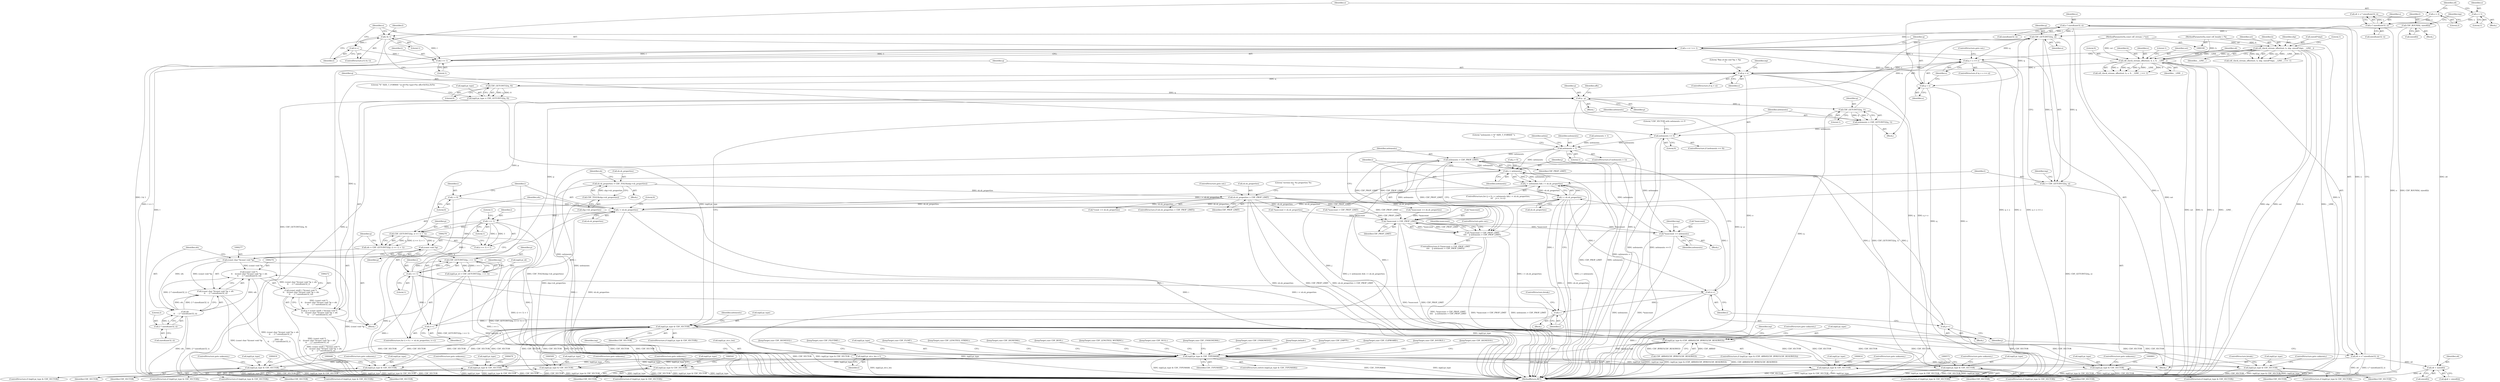 digraph "0_file_93e063ee374b6a75729df9e7201fb511e47e259d@API" {
"1000783" [label="(Call,o * sizeof(uint32_t))"];
"1000769" [label="(Call,o += l >> 1)"];
"1000771" [label="(Call,l >> 1)"];
"1000764" [label="(Call,l & 1)"];
"1000752" [label="(Call,CDF_ROUND(l, sizeof(l)))"];
"1000767" [label="(Call,l++)"];
"1000715" [label="(Call,CDF_GETUINT32(q, o))"];
"1000352" [label="(Call,CDF_GETUINT32(q, 1))"];
"1000337" [label="(Call,q - p)"];
"1000316" [label="(Call,CDF_GETUINT32(q, 0))"];
"1000288" [label="(Call,q > e)"];
"1000269" [label="(Call,q = (const uint8_t *)(const void *)\n \t\t    ((const char *)(const void *)p + ofs\n \t\t    - 2 * sizeof(uint32_t)))"];
"1000271" [label="(Call,(const uint8_t *)(const void *)\n \t\t    ((const char *)(const void *)p + ofs\n \t\t    - 2 * sizeof(uint32_t)))"];
"1000273" [label="(Call,(const void *)\n \t\t    ((const char *)(const void *)p + ofs\n \t\t    - 2 * sizeof(uint32_t)))"];
"1000276" [label="(Call,(const char *)(const void *)p)"];
"1000278" [label="(Call,(const void *)p)"];
"1000262" [label="(Call,CDF_GETUINT32(p, (i << 1) + 1))"];
"1000265" [label="(Call,i << 1)"];
"1000251" [label="(Call,i < sh.sh_properties)"];
"1000256" [label="(Call,i++)"];
"1000787" [label="(Call,i--)"];
"1000709" [label="(Call,i++)"];
"1000701" [label="(Call,i < sh.sh_properties)"];
"1000307" [label="(Call,i << 1)"];
"1000248" [label="(Call,i = 0)"];
"1000177" [label="(Call,sh.sh_properties > CDF_PROP_LIMIT)"];
"1000168" [label="(Call,sh.sh_properties = CDF_TOLE4(shp->sh_properties))"];
"1000172" [label="(Call,CDF_TOLE4(shp->sh_properties))"];
"1000281" [label="(Call,ofs\n \t\t    - 2 * sizeof(uint32_t))"];
"1000260" [label="(Call,ofs = CDF_GETUINT32(p, (i << 1) + 1))"];
"1000283" [label="(Call,2 * sizeof(uint32_t))"];
"1000238" [label="(Call,cdf_check_stream_offset(sst, h, e, 0, __LINE__))"];
"1000138" [label="(Call,cdf_check_stream_offset(sst, h, shp, sizeof(*shp), __LINE__))"];
"1000101" [label="(MethodParameterIn,const cdf_stream_t *sst)"];
"1000102" [label="(MethodParameterIn,const cdf_header_t *h)"];
"1000775" [label="(Call,q + o >= e)"];
"1000305" [label="(Call,CDF_GETUINT32(p, i << 1))"];
"1000376" [label="(Call,o * sizeof(uint32_t))"];
"1000363" [label="(Call,o = 2)"];
"1000371" [label="(Call,o = 1)"];
"1000783" [label="(Call,o * sizeof(uint32_t))"];
"1000713" [label="(Call,l = CDF_GETUINT32(q, o))"];
"1000718" [label="(Call,inp[i].pi_str.s_len = l)"];
"1000310" [label="(Call,inp[i].pi_type = CDF_GETUINT32(q, 0))"];
"1000342" [label="(Call,inp[i].pi_type & CDF_VECTOR)"];
"1000381" [label="(Call,inp[i].pi_type & (CDF_ARRAY|CDF_BYREF|CDF_RESERVED))"];
"1000394" [label="(Call,inp[i].pi_type & CDF_TYPEMASK)"];
"1000407" [label="(Call,inp[i].pi_type & CDF_VECTOR)"];
"1000437" [label="(Call,inp[i].pi_type & CDF_VECTOR)"];
"1000470" [label="(Call,inp[i].pi_type & CDF_VECTOR)"];
"1000500" [label="(Call,inp[i].pi_type & CDF_VECTOR)"];
"1000532" [label="(Call,inp[i].pi_type & CDF_VECTOR)"];
"1000564" [label="(Call,inp[i].pi_type & CDF_VECTOR)"];
"1000605" [label="(Call,inp[i].pi_type & CDF_VECTOR)"];
"1000792" [label="(Call,inp[i].pi_type & CDF_VECTOR)"];
"1000824" [label="(Call,inp[i].pi_type & CDF_VECTOR)"];
"1000275" [label="(Call,(const char *)(const void *)p + ofs\n \t\t    - 2 * sizeof(uint32_t))"];
"1000299" [label="(Call,inp[i].pi_id = CDF_GETUINT32(p, i << 1))"];
"1000350" [label="(Call,nelements = CDF_GETUINT32(q, 1))"];
"1000356" [label="(Call,nelements == 0)"];
"1000649" [label="(Call,nelements > 1)"];
"1000666" [label="(Call,nelements > CDF_PROP_LIMIT)"];
"1000662" [label="(Call,*maxcount > CDF_PROP_LIMIT)"];
"1000661" [label="(Call,*maxcount > CDF_PROP_LIMIT\n\t\t\t\t    || nelements > CDF_PROP_LIMIT)"];
"1000670" [label="(Call,*maxcount += nelements)"];
"1000698" [label="(Call,j < nelements)"];
"1000697" [label="(Call,j < nelements && i < sh.sh_properties)"];
"1000707" [label="(Call,j++)"];
"1000776" [label="(Call,q + o)"];
"1000781" [label="(Call,o4 = o * sizeof(uint32_t))"];
"1000742" [label="(Call,o4 + sizeof(l))"];
"1000661" [label="(Call,*maxcount > CDF_PROP_LIMIT\n\t\t\t\t    || nelements > CDF_PROP_LIMIT)"];
"1000142" [label="(Call,sizeof(*shp))"];
"1000287" [label="(ControlStructure,if (q > e))"];
"1000791" [label="(ControlStructure,if (inp[i].pi_type & CDF_VECTOR))"];
"1000570" [label="(Identifier,CDF_VECTOR)"];
"1000765" [label="(Identifier,l)"];
"1000668" [label="(Identifier,CDF_PROP_LIMIT)"];
"1000316" [label="(Call,CDF_GETUINT32(q, 0))"];
"1000673" [label="(Identifier,nelements)"];
"1000185" [label="(Literal,\"section len: %u properties %u\n\")"];
"1000351" [label="(Identifier,nelements)"];
"1000369" [label="(Identifier,nelements)"];
"1000744" [label="(Call,sizeof(l))"];
"1000701" [label="(Call,i < sh.sh_properties)"];
"1000499" [label="(ControlStructure,if (inp[i].pi_type & CDF_VECTOR))"];
"1000387" [label="(Call,CDF_ARRAY|CDF_BYREF|CDF_RESERVED)"];
"1000785" [label="(Call,sizeof(uint32_t))"];
"1000169" [label="(Call,sh.sh_properties)"];
"1000294" [label="(Literal,\"Ran of the end %p > %p\n\")"];
"1000373" [label="(Literal,1)"];
"1000767" [label="(Call,l++)"];
"1000714" [label="(Identifier,l)"];
"1000605" [label="(Call,inp[i].pi_type & CDF_VECTOR)"];
"1000395" [label="(Call,inp[i].pi_type)"];
"1000667" [label="(Identifier,nelements)"];
"1000413" [label="(Identifier,CDF_VECTOR)"];
"1000562" [label="(JumpTarget,case CDF_FLOAT:)"];
"1000779" [label="(Identifier,e)"];
"1000307" [label="(Call,i << 1)"];
"1000397" [label="(Identifier,inp)"];
"1000793" [label="(Call,inp[i].pi_type)"];
"1000354" [label="(Literal,1)"];
"1000317" [label="(Identifier,q)"];
"1000357" [label="(Identifier,nelements)"];
"1000788" [label="(Identifier,i)"];
"1000782" [label="(Identifier,o4)"];
"1000377" [label="(Identifier,o)"];
"1000663" [label="(Call,*maxcount)"];
"1000284" [label="(Literal,2)"];
"1000770" [label="(Identifier,o)"];
"1000240" [label="(Identifier,h)"];
"1000374" [label="(Call,o4 = o * sizeof(uint32_t))"];
"1000177" [label="(Call,sh.sh_properties > CDF_PROP_LIMIT)"];
"1000276" [label="(Call,(const char *)(const void *)p)"];
"1000305" [label="(Call,CDF_GETUINT32(p, i << 1))"];
"1000281" [label="(Call,ofs\n \t\t    - 2 * sizeof(uint32_t))"];
"1000646" [label="(JumpTarget,case CDF_LENGTH32_STRING:)"];
"1000708" [label="(Identifier,j)"];
"1000107" [label="(Block,)"];
"1000290" [label="(Identifier,e)"];
"1000248" [label="(Call,i = 0)"];
"1000363" [label="(Call,o = 2)"];
"1000784" [label="(Identifier,o)"];
"1000831" [label="(ControlStructure,goto unknown;)"];
"1000392" [label="(ControlStructure,goto unknown;)"];
"1000718" [label="(Call,inp[i].pi_str.s_len = l)"];
"1000498" [label="(JumpTarget,case CDF_SIGNED64:)"];
"1000273" [label="(Call,(const void *)\n \t\t    ((const char *)(const void *)p + ofs\n \t\t    - 2 * sizeof(uint32_t)))"];
"1000407" [label="(Call,inp[i].pi_type & CDF_VECTOR)"];
"1000350" [label="(Call,nelements = CDF_GETUINT32(q, 1))"];
"1000375" [label="(Identifier,o4)"];
"1000147" [label="(Literal,1)"];
"1000743" [label="(Identifier,o4)"];
"1000660" [label="(ControlStructure,if (*maxcount > CDF_PROP_LIMIT\n\t\t\t\t    || nelements > CDF_PROP_LIMIT))"];
"1000251" [label="(Call,i < sh.sh_properties)"];
"1000532" [label="(Call,inp[i].pi_type & CDF_VECTOR)"];
"1000172" [label="(Call,CDF_TOLE4(shp->sh_properties))"];
"1000539" [label="(ControlStructure,goto unknown;)"];
"1000300" [label="(Call,inp[i].pi_id)"];
"1000571" [label="(ControlStructure,goto unknown;)"];
"1000371" [label="(Call,o = 1)"];
"1000368" [label="(Call,nelements = 1)"];
"1000336" [label="(Block,)"];
"1000731" [label="(Identifier,inp)"];
"1000467" [label="(JumpTarget,case CDF_BOOL:)"];
"1000751" [label="(Block,)"];
"1000783" [label="(Call,o * sizeof(uint32_t))"];
"1000676" [label="(Identifier,inp)"];
"1000773" [label="(Literal,1)"];
"1000647" [label="(JumpTarget,case CDF_LENGTH32_WSTRING:)"];
"1000501" [label="(Call,inp[i].pi_type)"];
"1000401" [label="(Block,)"];
"1000321" [label="(Literal,\"%\" SIZE_T_FORMAT \"u) id=%x type=%x offs=0x%tx,0x%x\n\")"];
"1000176" [label="(ControlStructure,if (sh.sh_properties > CDF_PROP_LIMIT))"];
"1000182" [label="(ControlStructure,goto out;)"];
"1000565" [label="(Call,inp[i].pi_type)"];
"1000832" [label="(ControlStructure,break;)"];
"1000253" [label="(Call,sh.sh_properties)"];
"1000203" [label="(Call,*maxcount += sh.sh_properties)"];
"1000361" [label="(Literal,\"CDF_VECTOR with nelements == 0\n\")"];
"1000789" [label="(ControlStructure,break;)"];
"1000717" [label="(Identifier,o)"];
"1000367" [label="(Block,)"];
"1000211" [label="(Call,*maxcount = sh.sh_properties)"];
"1000342" [label="(Call,inp[i].pi_type & CDF_VECTOR)"];
"1000139" [label="(Identifier,sst)"];
"1000768" [label="(Identifier,l)"];
"1000612" [label="(ControlStructure,goto unknown;)"];
"1000691" [label="(Literal,\"nelements = %\" SIZE_T_FORMAT \"u\n\")"];
"1000711" [label="(Block,)"];
"1000845" [label="(Literal,0)"];
"1000775" [label="(Call,q + o >= e)"];
"1000477" [label="(ControlStructure,goto unknown;)"];
"1000353" [label="(Identifier,q)"];
"1000476" [label="(Identifier,CDF_VECTOR)"];
"1000655" [label="(Identifier,nelem)"];
"1000699" [label="(Identifier,j)"];
"1000437" [label="(Call,inp[i].pi_type & CDF_VECTOR)"];
"1000444" [label="(ControlStructure,goto unknown;)"];
"1000754" [label="(Call,sizeof(l))"];
"1000299" [label="(Call,inp[i].pi_id = CDF_GETUINT32(p, i << 1))"];
"1000823" [label="(ControlStructure,if (inp[i].pi_type & CDF_VECTOR))"];
"1000697" [label="(Call,j < nelements && i < sh.sh_properties)"];
"1000267" [label="(Literal,1)"];
"1000348" [label="(Identifier,CDF_VECTOR)"];
"1000358" [label="(Literal,0)"];
"1000285" [label="(Call,sizeof(uint32_t))"];
"1000288" [label="(Call,q > e)"];
"1000776" [label="(Call,q + o)"];
"1000337" [label="(Call,q - p)"];
"1000250" [label="(Literal,0)"];
"1000700" [label="(Identifier,nelements)"];
"1000352" [label="(Call,CDF_GETUINT32(q, 1))"];
"1000382" [label="(Call,inp[i].pi_type)"];
"1000238" [label="(Call,cdf_check_stream_offset(sst, h, e, 0, __LINE__))"];
"1000341" [label="(ControlStructure,if (inp[i].pi_type & CDF_VECTOR))"];
"1000606" [label="(Call,inp[i].pi_type)"];
"1000393" [label="(ControlStructure,switch (inp[i].pi_type & CDF_TYPEMASK))"];
"1000400" [label="(Identifier,CDF_TYPEMASK)"];
"1000376" [label="(Call,o * sizeof(uint32_t))"];
"1000649" [label="(Call,nelements > 1)"];
"1000774" [label="(ControlStructure,if (q + o >= e))"];
"1000710" [label="(Identifier,i)"];
"1000662" [label="(Call,*maxcount > CDF_PROP_LIMIT)"];
"1000780" [label="(ControlStructure,goto out;)"];
"1000787" [label="(Call,i--)"];
"1000102" [label="(MethodParameterIn,const cdf_header_t *h)"];
"1000709" [label="(Call,i++)"];
"1000706" [label="(Block,)"];
"1000753" [label="(Identifier,l)"];
"1000694" [label="(Call,j = 0)"];
"1000339" [label="(Identifier,p)"];
"1000824" [label="(Call,inp[i].pi_type & CDF_VECTOR)"];
"1000168" [label="(Call,sh.sh_properties = CDF_TOLE4(shp->sh_properties))"];
"1000763" [label="(ControlStructure,if (l & 1))"];
"1000268" [label="(Literal,1)"];
"1000306" [label="(Identifier,p)"];
"1000693" [label="(ControlStructure,for (j = 0; j < nelements && i < sh.sh_properties;\n\t\t\t    j++, i++))"];
"1000670" [label="(Call,*maxcount += nelements)"];
"1000101" [label="(MethodParameterIn,const cdf_stream_t *sst)"];
"1000372" [label="(Identifier,o)"];
"1000280" [label="(Identifier,p)"];
"1000414" [label="(ControlStructure,goto unknown;)"];
"1000443" [label="(Identifier,CDF_VECTOR)"];
"1000533" [label="(Call,inp[i].pi_type)"];
"1000249" [label="(Identifier,i)"];
"1000666" [label="(Call,nelements > CDF_PROP_LIMIT)"];
"1000402" [label="(JumpTarget,case CDF_NULL:)"];
"1000506" [label="(Identifier,CDF_VECTOR)"];
"1000853" [label="(MethodReturn,RET)"];
"1000604" [label="(ControlStructure,if (inp[i].pi_type & CDF_VECTOR))"];
"1000237" [label="(Call,cdf_check_stream_offset(sst, h, e, 0, __LINE__) == -1)"];
"1000830" [label="(Identifier,CDF_VECTOR)"];
"1000140" [label="(Identifier,h)"];
"1000241" [label="(Identifier,e)"];
"1000257" [label="(Identifier,i)"];
"1000408" [label="(Call,inp[i].pi_type)"];
"1000265" [label="(Call,i << 1)"];
"1000252" [label="(Identifier,i)"];
"1000145" [label="(Identifier,__LINE__)"];
"1000471" [label="(Call,inp[i].pi_type)"];
"1000563" [label="(ControlStructure,if (inp[i].pi_type & CDF_VECTOR))"];
"1000262" [label="(Call,CDF_GETUINT32(p, (i << 1) + 1))"];
"1000181" [label="(Identifier,CDF_PROP_LIMIT)"];
"1000825" [label="(Call,inp[i].pi_type)"];
"1000740" [label="(Call,q[o4 + sizeof(l)])"];
"1000243" [label="(Identifier,__LINE__)"];
"1000719" [label="(Call,inp[i].pi_str.s_len)"];
"1000707" [label="(Call,j++)"];
"1000470" [label="(Call,inp[i].pi_type & CDF_VECTOR)"];
"1000137" [label="(Call,cdf_check_stream_offset(sst, h, shp, sizeof(*shp), __LINE__) == -1)"];
"1000752" [label="(Call,CDF_ROUND(l, sizeof(l)))"];
"1000173" [label="(Call,shp->sh_properties)"];
"1000716" [label="(Identifier,q)"];
"1000381" [label="(Call,inp[i].pi_type & (CDF_ARRAY|CDF_BYREF|CDF_RESERVED))"];
"1000530" [label="(JumpTarget,case CDF_UNSIGNED64:)"];
"1000436" [label="(ControlStructure,if (inp[i].pi_type & CDF_VECTOR))"];
"1000777" [label="(Identifier,q)"];
"1000507" [label="(ControlStructure,goto unknown;)"];
"1000356" [label="(Call,nelements == 0)"];
"1000198" [label="(Call,*maxcount > CDF_PROP_LIMIT)"];
"1000564" [label="(Call,inp[i].pi_type & CDF_VECTOR)"];
"1000343" [label="(Call,inp[i].pi_type)"];
"1000230" [label="(Call,*count += sh.sh_properties)"];
"1000715" [label="(Call,CDF_GETUINT32(q, o))"];
"1000338" [label="(Identifier,q)"];
"1000703" [label="(Call,sh.sh_properties)"];
"1000349" [label="(Block,)"];
"1000781" [label="(Call,o4 = o * sizeof(uint32_t))"];
"1000468" [label="(JumpTarget,case CDF_UNSIGNED32:)"];
"1000833" [label="(JumpTarget,default:)"];
"1000469" [label="(ControlStructure,if (inp[i].pi_type & CDF_VECTOR))"];
"1000665" [label="(Identifier,CDF_PROP_LIMIT)"];
"1000672" [label="(Identifier,maxcount)"];
"1000403" [label="(JumpTarget,case CDF_EMPTY:)"];
"1000769" [label="(Call,o += l >> 1)"];
"1000531" [label="(ControlStructure,if (inp[i].pi_type & CDF_VECTOR))"];
"1000282" [label="(Identifier,ofs)"];
"1000713" [label="(Call,l = CDF_GETUINT32(q, o))"];
"1000269" [label="(Call,q = (const uint8_t *)(const void *)\n \t\t    ((const char *)(const void *)p + ofs\n \t\t    - 2 * sizeof(uint32_t)))"];
"1000260" [label="(Call,ofs = CDF_GETUINT32(p, (i << 1) + 1))"];
"1000138" [label="(Call,cdf_check_stream_offset(sst, h, shp, sizeof(*shp), __LINE__))"];
"1000822" [label="(JumpTarget,case CDF_CLIPBOARD:)"];
"1000671" [label="(Call,*maxcount)"];
"1000438" [label="(Call,inp[i].pi_type)"];
"1000309" [label="(Literal,1)"];
"1000702" [label="(Identifier,i)"];
"1000245" [label="(Literal,1)"];
"1000698" [label="(Call,j < nelements)"];
"1000261" [label="(Identifier,ofs)"];
"1000380" [label="(ControlStructure,if (inp[i].pi_type & (CDF_ARRAY|CDF_BYREF|CDF_RESERVED)))"];
"1000340" [label="(Identifier,offs)"];
"1000650" [label="(Identifier,nelements)"];
"1000772" [label="(Identifier,l)"];
"1000318" [label="(Literal,0)"];
"1000275" [label="(Call,(const char *)(const void *)p + ofs\n \t\t    - 2 * sizeof(uint32_t))"];
"1000764" [label="(Call,l & 1)"];
"1000278" [label="(Call,(const void *)p)"];
"1000256" [label="(Call,i++)"];
"1000365" [label="(Literal,2)"];
"1000603" [label="(JumpTarget,case CDF_DOUBLE:)"];
"1000302" [label="(Identifier,inp)"];
"1000179" [label="(Identifier,sh)"];
"1000394" [label="(Call,inp[i].pi_type & CDF_TYPEMASK)"];
"1000798" [label="(Identifier,CDF_VECTOR)"];
"1000651" [label="(Literal,1)"];
"1000271" [label="(Call,(const uint8_t *)(const void *)\n \t\t    ((const char *)(const void *)p + ofs\n \t\t    - 2 * sizeof(uint32_t)))"];
"1000364" [label="(Identifier,o)"];
"1000311" [label="(Call,inp[i].pi_type)"];
"1000538" [label="(Identifier,CDF_VECTOR)"];
"1000270" [label="(Identifier,q)"];
"1000778" [label="(Identifier,o)"];
"1000239" [label="(Identifier,sst)"];
"1000355" [label="(ControlStructure,if (nelements == 0))"];
"1000406" [label="(ControlStructure,if (inp[i].pi_type & CDF_VECTOR))"];
"1000178" [label="(Call,sh.sh_properties)"];
"1000799" [label="(ControlStructure,goto unknown;)"];
"1000378" [label="(Call,sizeof(uint32_t))"];
"1000792" [label="(Call,inp[i].pi_type & CDF_VECTOR)"];
"1000405" [label="(JumpTarget,case CDF_SIGNED16:)"];
"1000308" [label="(Identifier,i)"];
"1000313" [label="(Identifier,inp)"];
"1000435" [label="(JumpTarget,case CDF_SIGNED32:)"];
"1000242" [label="(Literal,0)"];
"1000790" [label="(JumpTarget,case CDF_FILETIME:)"];
"1000289" [label="(Identifier,q)"];
"1000264" [label="(Call,(i << 1) + 1)"];
"1000258" [label="(Block,)"];
"1000669" [label="(ControlStructure,goto out;)"];
"1000648" [label="(ControlStructure,if (nelements > 1))"];
"1000141" [label="(Identifier,shp)"];
"1000310" [label="(Call,inp[i].pi_type = CDF_GETUINT32(q, 0))"];
"1000766" [label="(Literal,1)"];
"1000500" [label="(Call,inp[i].pi_type & CDF_VECTOR)"];
"1000247" [label="(ControlStructure,for (i = 0; i < sh.sh_properties; i++))"];
"1000266" [label="(Identifier,i)"];
"1000283" [label="(Call,2 * sizeof(uint32_t))"];
"1000263" [label="(Identifier,p)"];
"1000742" [label="(Call,o4 + sizeof(l))"];
"1000759" [label="(Identifier,inp)"];
"1000726" [label="(Identifier,l)"];
"1000722" [label="(Identifier,inp)"];
"1000611" [label="(Identifier,CDF_VECTOR)"];
"1000771" [label="(Call,l >> 1)"];
"1000652" [label="(Block,)"];
"1000783" -> "1000781"  [label="AST: "];
"1000783" -> "1000785"  [label="CFG: "];
"1000784" -> "1000783"  [label="AST: "];
"1000785" -> "1000783"  [label="AST: "];
"1000781" -> "1000783"  [label="CFG: "];
"1000783" -> "1000853"  [label="DDG: o"];
"1000783" -> "1000715"  [label="DDG: o"];
"1000783" -> "1000781"  [label="DDG: o"];
"1000769" -> "1000783"  [label="DDG: o"];
"1000769" -> "1000711"  [label="AST: "];
"1000769" -> "1000771"  [label="CFG: "];
"1000770" -> "1000769"  [label="AST: "];
"1000771" -> "1000769"  [label="AST: "];
"1000777" -> "1000769"  [label="CFG: "];
"1000769" -> "1000853"  [label="DDG: l >> 1"];
"1000771" -> "1000769"  [label="DDG: l"];
"1000771" -> "1000769"  [label="DDG: 1"];
"1000715" -> "1000769"  [label="DDG: o"];
"1000769" -> "1000775"  [label="DDG: o"];
"1000769" -> "1000776"  [label="DDG: o"];
"1000771" -> "1000773"  [label="CFG: "];
"1000772" -> "1000771"  [label="AST: "];
"1000773" -> "1000771"  [label="AST: "];
"1000771" -> "1000853"  [label="DDG: l"];
"1000764" -> "1000771"  [label="DDG: l"];
"1000767" -> "1000771"  [label="DDG: l"];
"1000764" -> "1000763"  [label="AST: "];
"1000764" -> "1000766"  [label="CFG: "];
"1000765" -> "1000764"  [label="AST: "];
"1000766" -> "1000764"  [label="AST: "];
"1000768" -> "1000764"  [label="CFG: "];
"1000770" -> "1000764"  [label="CFG: "];
"1000764" -> "1000853"  [label="DDG: l & 1"];
"1000752" -> "1000764"  [label="DDG: l"];
"1000764" -> "1000767"  [label="DDG: l"];
"1000752" -> "1000751"  [label="AST: "];
"1000752" -> "1000754"  [label="CFG: "];
"1000753" -> "1000752"  [label="AST: "];
"1000754" -> "1000752"  [label="AST: "];
"1000759" -> "1000752"  [label="CFG: "];
"1000752" -> "1000853"  [label="DDG: CDF_ROUND(l, sizeof(l))"];
"1000767" -> "1000763"  [label="AST: "];
"1000767" -> "1000768"  [label="CFG: "];
"1000768" -> "1000767"  [label="AST: "];
"1000770" -> "1000767"  [label="CFG: "];
"1000715" -> "1000713"  [label="AST: "];
"1000715" -> "1000717"  [label="CFG: "];
"1000716" -> "1000715"  [label="AST: "];
"1000717" -> "1000715"  [label="AST: "];
"1000713" -> "1000715"  [label="CFG: "];
"1000715" -> "1000713"  [label="DDG: q"];
"1000715" -> "1000713"  [label="DDG: o"];
"1000352" -> "1000715"  [label="DDG: q"];
"1000337" -> "1000715"  [label="DDG: q"];
"1000376" -> "1000715"  [label="DDG: o"];
"1000715" -> "1000775"  [label="DDG: q"];
"1000715" -> "1000776"  [label="DDG: q"];
"1000352" -> "1000350"  [label="AST: "];
"1000352" -> "1000354"  [label="CFG: "];
"1000353" -> "1000352"  [label="AST: "];
"1000354" -> "1000352"  [label="AST: "];
"1000350" -> "1000352"  [label="CFG: "];
"1000352" -> "1000853"  [label="DDG: q"];
"1000352" -> "1000350"  [label="DDG: q"];
"1000352" -> "1000350"  [label="DDG: 1"];
"1000337" -> "1000352"  [label="DDG: q"];
"1000337" -> "1000336"  [label="AST: "];
"1000337" -> "1000339"  [label="CFG: "];
"1000338" -> "1000337"  [label="AST: "];
"1000339" -> "1000337"  [label="AST: "];
"1000340" -> "1000337"  [label="CFG: "];
"1000337" -> "1000853"  [label="DDG: p"];
"1000337" -> "1000853"  [label="DDG: q"];
"1000337" -> "1000853"  [label="DDG: q - p"];
"1000337" -> "1000262"  [label="DDG: p"];
"1000316" -> "1000337"  [label="DDG: q"];
"1000305" -> "1000337"  [label="DDG: p"];
"1000316" -> "1000310"  [label="AST: "];
"1000316" -> "1000318"  [label="CFG: "];
"1000317" -> "1000316"  [label="AST: "];
"1000318" -> "1000316"  [label="AST: "];
"1000310" -> "1000316"  [label="CFG: "];
"1000316" -> "1000310"  [label="DDG: q"];
"1000316" -> "1000310"  [label="DDG: 0"];
"1000288" -> "1000316"  [label="DDG: q"];
"1000288" -> "1000287"  [label="AST: "];
"1000288" -> "1000290"  [label="CFG: "];
"1000289" -> "1000288"  [label="AST: "];
"1000290" -> "1000288"  [label="AST: "];
"1000294" -> "1000288"  [label="CFG: "];
"1000302" -> "1000288"  [label="CFG: "];
"1000288" -> "1000853"  [label="DDG: e"];
"1000288" -> "1000853"  [label="DDG: q"];
"1000288" -> "1000853"  [label="DDG: q > e"];
"1000269" -> "1000288"  [label="DDG: q"];
"1000238" -> "1000288"  [label="DDG: e"];
"1000775" -> "1000288"  [label="DDG: e"];
"1000288" -> "1000775"  [label="DDG: e"];
"1000269" -> "1000258"  [label="AST: "];
"1000269" -> "1000271"  [label="CFG: "];
"1000270" -> "1000269"  [label="AST: "];
"1000271" -> "1000269"  [label="AST: "];
"1000289" -> "1000269"  [label="CFG: "];
"1000269" -> "1000853"  [label="DDG: (const uint8_t *)(const void *)\n \t\t    ((const char *)(const void *)p + ofs\n \t\t    - 2 * sizeof(uint32_t))"];
"1000271" -> "1000269"  [label="DDG: (const void *)\n \t\t    ((const char *)(const void *)p + ofs\n \t\t    - 2 * sizeof(uint32_t))"];
"1000271" -> "1000273"  [label="CFG: "];
"1000272" -> "1000271"  [label="AST: "];
"1000273" -> "1000271"  [label="AST: "];
"1000271" -> "1000853"  [label="DDG: (const void *)\n \t\t    ((const char *)(const void *)p + ofs\n \t\t    - 2 * sizeof(uint32_t))"];
"1000273" -> "1000271"  [label="DDG: (const char *)(const void *)p + ofs\n \t\t    - 2 * sizeof(uint32_t)"];
"1000273" -> "1000275"  [label="CFG: "];
"1000274" -> "1000273"  [label="AST: "];
"1000275" -> "1000273"  [label="AST: "];
"1000273" -> "1000853"  [label="DDG: (const char *)(const void *)p + ofs\n \t\t    - 2 * sizeof(uint32_t)"];
"1000276" -> "1000273"  [label="DDG: (const void *)p"];
"1000281" -> "1000273"  [label="DDG: ofs"];
"1000281" -> "1000273"  [label="DDG: 2 * sizeof(uint32_t)"];
"1000276" -> "1000275"  [label="AST: "];
"1000276" -> "1000278"  [label="CFG: "];
"1000277" -> "1000276"  [label="AST: "];
"1000278" -> "1000276"  [label="AST: "];
"1000282" -> "1000276"  [label="CFG: "];
"1000276" -> "1000853"  [label="DDG: (const void *)p"];
"1000276" -> "1000275"  [label="DDG: (const void *)p"];
"1000278" -> "1000276"  [label="DDG: p"];
"1000278" -> "1000280"  [label="CFG: "];
"1000279" -> "1000278"  [label="AST: "];
"1000280" -> "1000278"  [label="AST: "];
"1000278" -> "1000853"  [label="DDG: p"];
"1000262" -> "1000278"  [label="DDG: p"];
"1000278" -> "1000305"  [label="DDG: p"];
"1000262" -> "1000260"  [label="AST: "];
"1000262" -> "1000264"  [label="CFG: "];
"1000263" -> "1000262"  [label="AST: "];
"1000264" -> "1000262"  [label="AST: "];
"1000260" -> "1000262"  [label="CFG: "];
"1000262" -> "1000853"  [label="DDG: (i << 1) + 1"];
"1000262" -> "1000260"  [label="DDG: p"];
"1000262" -> "1000260"  [label="DDG: (i << 1) + 1"];
"1000265" -> "1000262"  [label="DDG: i"];
"1000265" -> "1000262"  [label="DDG: 1"];
"1000265" -> "1000264"  [label="AST: "];
"1000265" -> "1000267"  [label="CFG: "];
"1000266" -> "1000265"  [label="AST: "];
"1000267" -> "1000265"  [label="AST: "];
"1000268" -> "1000265"  [label="CFG: "];
"1000265" -> "1000853"  [label="DDG: i"];
"1000265" -> "1000264"  [label="DDG: i"];
"1000265" -> "1000264"  [label="DDG: 1"];
"1000251" -> "1000265"  [label="DDG: i"];
"1000265" -> "1000307"  [label="DDG: i"];
"1000251" -> "1000247"  [label="AST: "];
"1000251" -> "1000253"  [label="CFG: "];
"1000252" -> "1000251"  [label="AST: "];
"1000253" -> "1000251"  [label="AST: "];
"1000261" -> "1000251"  [label="CFG: "];
"1000845" -> "1000251"  [label="CFG: "];
"1000251" -> "1000853"  [label="DDG: i < sh.sh_properties"];
"1000251" -> "1000853"  [label="DDG: sh.sh_properties"];
"1000251" -> "1000853"  [label="DDG: i"];
"1000256" -> "1000251"  [label="DDG: i"];
"1000248" -> "1000251"  [label="DDG: i"];
"1000701" -> "1000251"  [label="DDG: sh.sh_properties"];
"1000177" -> "1000251"  [label="DDG: sh.sh_properties"];
"1000251" -> "1000697"  [label="DDG: i < sh.sh_properties"];
"1000251" -> "1000701"  [label="DDG: sh.sh_properties"];
"1000256" -> "1000247"  [label="AST: "];
"1000256" -> "1000257"  [label="CFG: "];
"1000257" -> "1000256"  [label="AST: "];
"1000252" -> "1000256"  [label="CFG: "];
"1000787" -> "1000256"  [label="DDG: i"];
"1000307" -> "1000256"  [label="DDG: i"];
"1000787" -> "1000401"  [label="AST: "];
"1000787" -> "1000788"  [label="CFG: "];
"1000788" -> "1000787"  [label="AST: "];
"1000789" -> "1000787"  [label="CFG: "];
"1000787" -> "1000853"  [label="DDG: i"];
"1000709" -> "1000787"  [label="DDG: i"];
"1000701" -> "1000787"  [label="DDG: i"];
"1000307" -> "1000787"  [label="DDG: i"];
"1000709" -> "1000706"  [label="AST: "];
"1000709" -> "1000710"  [label="CFG: "];
"1000710" -> "1000709"  [label="AST: "];
"1000699" -> "1000709"  [label="CFG: "];
"1000709" -> "1000853"  [label="DDG: i"];
"1000709" -> "1000701"  [label="DDG: i"];
"1000701" -> "1000709"  [label="DDG: i"];
"1000307" -> "1000709"  [label="DDG: i"];
"1000701" -> "1000697"  [label="AST: "];
"1000701" -> "1000703"  [label="CFG: "];
"1000702" -> "1000701"  [label="AST: "];
"1000703" -> "1000701"  [label="AST: "];
"1000697" -> "1000701"  [label="CFG: "];
"1000701" -> "1000853"  [label="DDG: i"];
"1000701" -> "1000853"  [label="DDG: sh.sh_properties"];
"1000701" -> "1000697"  [label="DDG: i"];
"1000701" -> "1000697"  [label="DDG: sh.sh_properties"];
"1000307" -> "1000701"  [label="DDG: i"];
"1000307" -> "1000305"  [label="AST: "];
"1000307" -> "1000309"  [label="CFG: "];
"1000308" -> "1000307"  [label="AST: "];
"1000309" -> "1000307"  [label="AST: "];
"1000305" -> "1000307"  [label="CFG: "];
"1000307" -> "1000853"  [label="DDG: i"];
"1000307" -> "1000305"  [label="DDG: i"];
"1000307" -> "1000305"  [label="DDG: 1"];
"1000248" -> "1000247"  [label="AST: "];
"1000248" -> "1000250"  [label="CFG: "];
"1000249" -> "1000248"  [label="AST: "];
"1000250" -> "1000248"  [label="AST: "];
"1000252" -> "1000248"  [label="CFG: "];
"1000177" -> "1000176"  [label="AST: "];
"1000177" -> "1000181"  [label="CFG: "];
"1000178" -> "1000177"  [label="AST: "];
"1000181" -> "1000177"  [label="AST: "];
"1000182" -> "1000177"  [label="CFG: "];
"1000185" -> "1000177"  [label="CFG: "];
"1000177" -> "1000853"  [label="DDG: sh.sh_properties"];
"1000177" -> "1000853"  [label="DDG: CDF_PROP_LIMIT"];
"1000177" -> "1000853"  [label="DDG: sh.sh_properties > CDF_PROP_LIMIT"];
"1000168" -> "1000177"  [label="DDG: sh.sh_properties"];
"1000177" -> "1000198"  [label="DDG: CDF_PROP_LIMIT"];
"1000177" -> "1000203"  [label="DDG: sh.sh_properties"];
"1000177" -> "1000211"  [label="DDG: sh.sh_properties"];
"1000177" -> "1000230"  [label="DDG: sh.sh_properties"];
"1000177" -> "1000662"  [label="DDG: CDF_PROP_LIMIT"];
"1000168" -> "1000107"  [label="AST: "];
"1000168" -> "1000172"  [label="CFG: "];
"1000169" -> "1000168"  [label="AST: "];
"1000172" -> "1000168"  [label="AST: "];
"1000179" -> "1000168"  [label="CFG: "];
"1000168" -> "1000853"  [label="DDG: CDF_TOLE4(shp->sh_properties)"];
"1000172" -> "1000168"  [label="DDG: shp->sh_properties"];
"1000172" -> "1000173"  [label="CFG: "];
"1000173" -> "1000172"  [label="AST: "];
"1000172" -> "1000853"  [label="DDG: shp->sh_properties"];
"1000281" -> "1000275"  [label="AST: "];
"1000281" -> "1000283"  [label="CFG: "];
"1000282" -> "1000281"  [label="AST: "];
"1000283" -> "1000281"  [label="AST: "];
"1000275" -> "1000281"  [label="CFG: "];
"1000281" -> "1000853"  [label="DDG: ofs"];
"1000281" -> "1000853"  [label="DDG: 2 * sizeof(uint32_t)"];
"1000281" -> "1000275"  [label="DDG: ofs"];
"1000281" -> "1000275"  [label="DDG: 2 * sizeof(uint32_t)"];
"1000260" -> "1000281"  [label="DDG: ofs"];
"1000283" -> "1000281"  [label="DDG: 2"];
"1000260" -> "1000258"  [label="AST: "];
"1000261" -> "1000260"  [label="AST: "];
"1000270" -> "1000260"  [label="CFG: "];
"1000260" -> "1000853"  [label="DDG: CDF_GETUINT32(p, (i << 1) + 1)"];
"1000283" -> "1000285"  [label="CFG: "];
"1000284" -> "1000283"  [label="AST: "];
"1000285" -> "1000283"  [label="AST: "];
"1000238" -> "1000237"  [label="AST: "];
"1000238" -> "1000243"  [label="CFG: "];
"1000239" -> "1000238"  [label="AST: "];
"1000240" -> "1000238"  [label="AST: "];
"1000241" -> "1000238"  [label="AST: "];
"1000242" -> "1000238"  [label="AST: "];
"1000243" -> "1000238"  [label="AST: "];
"1000245" -> "1000238"  [label="CFG: "];
"1000238" -> "1000853"  [label="DDG: sst"];
"1000238" -> "1000853"  [label="DDG: h"];
"1000238" -> "1000853"  [label="DDG: e"];
"1000238" -> "1000853"  [label="DDG: __LINE__"];
"1000238" -> "1000237"  [label="DDG: e"];
"1000238" -> "1000237"  [label="DDG: sst"];
"1000238" -> "1000237"  [label="DDG: h"];
"1000238" -> "1000237"  [label="DDG: __LINE__"];
"1000238" -> "1000237"  [label="DDG: 0"];
"1000138" -> "1000238"  [label="DDG: sst"];
"1000138" -> "1000238"  [label="DDG: h"];
"1000138" -> "1000238"  [label="DDG: __LINE__"];
"1000101" -> "1000238"  [label="DDG: sst"];
"1000102" -> "1000238"  [label="DDG: h"];
"1000138" -> "1000137"  [label="AST: "];
"1000138" -> "1000145"  [label="CFG: "];
"1000139" -> "1000138"  [label="AST: "];
"1000140" -> "1000138"  [label="AST: "];
"1000141" -> "1000138"  [label="AST: "];
"1000142" -> "1000138"  [label="AST: "];
"1000145" -> "1000138"  [label="AST: "];
"1000147" -> "1000138"  [label="CFG: "];
"1000138" -> "1000853"  [label="DDG: shp"];
"1000138" -> "1000853"  [label="DDG: sst"];
"1000138" -> "1000853"  [label="DDG: h"];
"1000138" -> "1000853"  [label="DDG: __LINE__"];
"1000138" -> "1000137"  [label="DDG: sst"];
"1000138" -> "1000137"  [label="DDG: __LINE__"];
"1000138" -> "1000137"  [label="DDG: h"];
"1000138" -> "1000137"  [label="DDG: shp"];
"1000101" -> "1000138"  [label="DDG: sst"];
"1000102" -> "1000138"  [label="DDG: h"];
"1000101" -> "1000100"  [label="AST: "];
"1000101" -> "1000853"  [label="DDG: sst"];
"1000102" -> "1000100"  [label="AST: "];
"1000102" -> "1000853"  [label="DDG: h"];
"1000775" -> "1000774"  [label="AST: "];
"1000775" -> "1000779"  [label="CFG: "];
"1000776" -> "1000775"  [label="AST: "];
"1000779" -> "1000775"  [label="AST: "];
"1000780" -> "1000775"  [label="CFG: "];
"1000782" -> "1000775"  [label="CFG: "];
"1000775" -> "1000853"  [label="DDG: q + o"];
"1000775" -> "1000853"  [label="DDG: e"];
"1000775" -> "1000853"  [label="DDG: q + o >= e"];
"1000305" -> "1000299"  [label="AST: "];
"1000306" -> "1000305"  [label="AST: "];
"1000299" -> "1000305"  [label="CFG: "];
"1000305" -> "1000853"  [label="DDG: i << 1"];
"1000305" -> "1000299"  [label="DDG: p"];
"1000305" -> "1000299"  [label="DDG: i << 1"];
"1000376" -> "1000374"  [label="AST: "];
"1000376" -> "1000378"  [label="CFG: "];
"1000377" -> "1000376"  [label="AST: "];
"1000378" -> "1000376"  [label="AST: "];
"1000374" -> "1000376"  [label="CFG: "];
"1000376" -> "1000853"  [label="DDG: o"];
"1000376" -> "1000374"  [label="DDG: o"];
"1000363" -> "1000376"  [label="DDG: o"];
"1000371" -> "1000376"  [label="DDG: o"];
"1000363" -> "1000349"  [label="AST: "];
"1000363" -> "1000365"  [label="CFG: "];
"1000364" -> "1000363"  [label="AST: "];
"1000365" -> "1000363"  [label="AST: "];
"1000375" -> "1000363"  [label="CFG: "];
"1000371" -> "1000367"  [label="AST: "];
"1000371" -> "1000373"  [label="CFG: "];
"1000372" -> "1000371"  [label="AST: "];
"1000373" -> "1000371"  [label="AST: "];
"1000375" -> "1000371"  [label="CFG: "];
"1000713" -> "1000711"  [label="AST: "];
"1000714" -> "1000713"  [label="AST: "];
"1000722" -> "1000713"  [label="CFG: "];
"1000713" -> "1000853"  [label="DDG: CDF_GETUINT32(q, o)"];
"1000713" -> "1000718"  [label="DDG: l"];
"1000718" -> "1000711"  [label="AST: "];
"1000718" -> "1000726"  [label="CFG: "];
"1000719" -> "1000718"  [label="AST: "];
"1000726" -> "1000718"  [label="AST: "];
"1000731" -> "1000718"  [label="CFG: "];
"1000718" -> "1000853"  [label="DDG: inp[i].pi_str.s_len"];
"1000310" -> "1000258"  [label="AST: "];
"1000311" -> "1000310"  [label="AST: "];
"1000321" -> "1000310"  [label="CFG: "];
"1000310" -> "1000853"  [label="DDG: CDF_GETUINT32(q, 0)"];
"1000310" -> "1000342"  [label="DDG: inp[i].pi_type"];
"1000342" -> "1000341"  [label="AST: "];
"1000342" -> "1000348"  [label="CFG: "];
"1000343" -> "1000342"  [label="AST: "];
"1000348" -> "1000342"  [label="AST: "];
"1000351" -> "1000342"  [label="CFG: "];
"1000369" -> "1000342"  [label="CFG: "];
"1000342" -> "1000853"  [label="DDG: inp[i].pi_type"];
"1000342" -> "1000853"  [label="DDG: CDF_VECTOR"];
"1000342" -> "1000853"  [label="DDG: inp[i].pi_type & CDF_VECTOR"];
"1000824" -> "1000342"  [label="DDG: CDF_VECTOR"];
"1000407" -> "1000342"  [label="DDG: CDF_VECTOR"];
"1000564" -> "1000342"  [label="DDG: CDF_VECTOR"];
"1000792" -> "1000342"  [label="DDG: CDF_VECTOR"];
"1000532" -> "1000342"  [label="DDG: CDF_VECTOR"];
"1000500" -> "1000342"  [label="DDG: CDF_VECTOR"];
"1000437" -> "1000342"  [label="DDG: CDF_VECTOR"];
"1000470" -> "1000342"  [label="DDG: CDF_VECTOR"];
"1000605" -> "1000342"  [label="DDG: CDF_VECTOR"];
"1000342" -> "1000381"  [label="DDG: inp[i].pi_type"];
"1000342" -> "1000407"  [label="DDG: CDF_VECTOR"];
"1000342" -> "1000437"  [label="DDG: CDF_VECTOR"];
"1000342" -> "1000470"  [label="DDG: CDF_VECTOR"];
"1000342" -> "1000500"  [label="DDG: CDF_VECTOR"];
"1000342" -> "1000532"  [label="DDG: CDF_VECTOR"];
"1000342" -> "1000564"  [label="DDG: CDF_VECTOR"];
"1000342" -> "1000605"  [label="DDG: CDF_VECTOR"];
"1000342" -> "1000792"  [label="DDG: CDF_VECTOR"];
"1000342" -> "1000824"  [label="DDG: CDF_VECTOR"];
"1000381" -> "1000380"  [label="AST: "];
"1000381" -> "1000387"  [label="CFG: "];
"1000382" -> "1000381"  [label="AST: "];
"1000387" -> "1000381"  [label="AST: "];
"1000392" -> "1000381"  [label="CFG: "];
"1000397" -> "1000381"  [label="CFG: "];
"1000381" -> "1000853"  [label="DDG: CDF_ARRAY|CDF_BYREF|CDF_RESERVED"];
"1000381" -> "1000853"  [label="DDG: inp[i].pi_type"];
"1000381" -> "1000853"  [label="DDG: inp[i].pi_type & (CDF_ARRAY|CDF_BYREF|CDF_RESERVED)"];
"1000387" -> "1000381"  [label="DDG: CDF_ARRAY"];
"1000387" -> "1000381"  [label="DDG: CDF_BYREF|CDF_RESERVED"];
"1000381" -> "1000394"  [label="DDG: inp[i].pi_type"];
"1000394" -> "1000393"  [label="AST: "];
"1000394" -> "1000400"  [label="CFG: "];
"1000395" -> "1000394"  [label="AST: "];
"1000400" -> "1000394"  [label="AST: "];
"1000402" -> "1000394"  [label="CFG: "];
"1000403" -> "1000394"  [label="CFG: "];
"1000405" -> "1000394"  [label="CFG: "];
"1000435" -> "1000394"  [label="CFG: "];
"1000467" -> "1000394"  [label="CFG: "];
"1000468" -> "1000394"  [label="CFG: "];
"1000498" -> "1000394"  [label="CFG: "];
"1000530" -> "1000394"  [label="CFG: "];
"1000562" -> "1000394"  [label="CFG: "];
"1000603" -> "1000394"  [label="CFG: "];
"1000646" -> "1000394"  [label="CFG: "];
"1000647" -> "1000394"  [label="CFG: "];
"1000790" -> "1000394"  [label="CFG: "];
"1000822" -> "1000394"  [label="CFG: "];
"1000833" -> "1000394"  [label="CFG: "];
"1000394" -> "1000853"  [label="DDG: inp[i].pi_type & CDF_TYPEMASK"];
"1000394" -> "1000853"  [label="DDG: CDF_TYPEMASK"];
"1000394" -> "1000853"  [label="DDG: inp[i].pi_type"];
"1000394" -> "1000407"  [label="DDG: inp[i].pi_type"];
"1000394" -> "1000437"  [label="DDG: inp[i].pi_type"];
"1000394" -> "1000470"  [label="DDG: inp[i].pi_type"];
"1000394" -> "1000500"  [label="DDG: inp[i].pi_type"];
"1000394" -> "1000532"  [label="DDG: inp[i].pi_type"];
"1000394" -> "1000564"  [label="DDG: inp[i].pi_type"];
"1000394" -> "1000605"  [label="DDG: inp[i].pi_type"];
"1000394" -> "1000792"  [label="DDG: inp[i].pi_type"];
"1000394" -> "1000824"  [label="DDG: inp[i].pi_type"];
"1000407" -> "1000406"  [label="AST: "];
"1000407" -> "1000413"  [label="CFG: "];
"1000408" -> "1000407"  [label="AST: "];
"1000413" -> "1000407"  [label="AST: "];
"1000414" -> "1000407"  [label="CFG: "];
"1000416" -> "1000407"  [label="CFG: "];
"1000407" -> "1000853"  [label="DDG: inp[i].pi_type & CDF_VECTOR"];
"1000407" -> "1000853"  [label="DDG: inp[i].pi_type"];
"1000407" -> "1000853"  [label="DDG: CDF_VECTOR"];
"1000437" -> "1000436"  [label="AST: "];
"1000437" -> "1000443"  [label="CFG: "];
"1000438" -> "1000437"  [label="AST: "];
"1000443" -> "1000437"  [label="AST: "];
"1000444" -> "1000437"  [label="CFG: "];
"1000446" -> "1000437"  [label="CFG: "];
"1000437" -> "1000853"  [label="DDG: inp[i].pi_type & CDF_VECTOR"];
"1000437" -> "1000853"  [label="DDG: CDF_VECTOR"];
"1000437" -> "1000853"  [label="DDG: inp[i].pi_type"];
"1000470" -> "1000469"  [label="AST: "];
"1000470" -> "1000476"  [label="CFG: "];
"1000471" -> "1000470"  [label="AST: "];
"1000476" -> "1000470"  [label="AST: "];
"1000477" -> "1000470"  [label="CFG: "];
"1000479" -> "1000470"  [label="CFG: "];
"1000470" -> "1000853"  [label="DDG: CDF_VECTOR"];
"1000470" -> "1000853"  [label="DDG: inp[i].pi_type"];
"1000470" -> "1000853"  [label="DDG: inp[i].pi_type & CDF_VECTOR"];
"1000500" -> "1000499"  [label="AST: "];
"1000500" -> "1000506"  [label="CFG: "];
"1000501" -> "1000500"  [label="AST: "];
"1000506" -> "1000500"  [label="AST: "];
"1000507" -> "1000500"  [label="CFG: "];
"1000509" -> "1000500"  [label="CFG: "];
"1000500" -> "1000853"  [label="DDG: CDF_VECTOR"];
"1000500" -> "1000853"  [label="DDG: inp[i].pi_type & CDF_VECTOR"];
"1000500" -> "1000853"  [label="DDG: inp[i].pi_type"];
"1000532" -> "1000531"  [label="AST: "];
"1000532" -> "1000538"  [label="CFG: "];
"1000533" -> "1000532"  [label="AST: "];
"1000538" -> "1000532"  [label="AST: "];
"1000539" -> "1000532"  [label="CFG: "];
"1000541" -> "1000532"  [label="CFG: "];
"1000532" -> "1000853"  [label="DDG: inp[i].pi_type"];
"1000532" -> "1000853"  [label="DDG: CDF_VECTOR"];
"1000532" -> "1000853"  [label="DDG: inp[i].pi_type & CDF_VECTOR"];
"1000564" -> "1000563"  [label="AST: "];
"1000564" -> "1000570"  [label="CFG: "];
"1000565" -> "1000564"  [label="AST: "];
"1000570" -> "1000564"  [label="AST: "];
"1000571" -> "1000564"  [label="CFG: "];
"1000573" -> "1000564"  [label="CFG: "];
"1000564" -> "1000853"  [label="DDG: inp[i].pi_type"];
"1000564" -> "1000853"  [label="DDG: inp[i].pi_type & CDF_VECTOR"];
"1000564" -> "1000853"  [label="DDG: CDF_VECTOR"];
"1000605" -> "1000604"  [label="AST: "];
"1000605" -> "1000611"  [label="CFG: "];
"1000606" -> "1000605"  [label="AST: "];
"1000611" -> "1000605"  [label="AST: "];
"1000612" -> "1000605"  [label="CFG: "];
"1000614" -> "1000605"  [label="CFG: "];
"1000605" -> "1000853"  [label="DDG: CDF_VECTOR"];
"1000605" -> "1000853"  [label="DDG: inp[i].pi_type & CDF_VECTOR"];
"1000605" -> "1000853"  [label="DDG: inp[i].pi_type"];
"1000792" -> "1000791"  [label="AST: "];
"1000792" -> "1000798"  [label="CFG: "];
"1000793" -> "1000792"  [label="AST: "];
"1000798" -> "1000792"  [label="AST: "];
"1000799" -> "1000792"  [label="CFG: "];
"1000801" -> "1000792"  [label="CFG: "];
"1000792" -> "1000853"  [label="DDG: inp[i].pi_type & CDF_VECTOR"];
"1000792" -> "1000853"  [label="DDG: inp[i].pi_type"];
"1000792" -> "1000853"  [label="DDG: CDF_VECTOR"];
"1000824" -> "1000823"  [label="AST: "];
"1000824" -> "1000830"  [label="CFG: "];
"1000825" -> "1000824"  [label="AST: "];
"1000830" -> "1000824"  [label="AST: "];
"1000831" -> "1000824"  [label="CFG: "];
"1000832" -> "1000824"  [label="CFG: "];
"1000824" -> "1000853"  [label="DDG: CDF_VECTOR"];
"1000824" -> "1000853"  [label="DDG: inp[i].pi_type & CDF_VECTOR"];
"1000824" -> "1000853"  [label="DDG: inp[i].pi_type"];
"1000275" -> "1000853"  [label="DDG: (const char *)(const void *)p"];
"1000275" -> "1000853"  [label="DDG: ofs\n \t\t    - 2 * sizeof(uint32_t)"];
"1000299" -> "1000258"  [label="AST: "];
"1000300" -> "1000299"  [label="AST: "];
"1000313" -> "1000299"  [label="CFG: "];
"1000299" -> "1000853"  [label="DDG: CDF_GETUINT32(p, i << 1)"];
"1000299" -> "1000853"  [label="DDG: inp[i].pi_id"];
"1000350" -> "1000349"  [label="AST: "];
"1000351" -> "1000350"  [label="AST: "];
"1000357" -> "1000350"  [label="CFG: "];
"1000350" -> "1000853"  [label="DDG: CDF_GETUINT32(q, 1)"];
"1000350" -> "1000356"  [label="DDG: nelements"];
"1000356" -> "1000355"  [label="AST: "];
"1000356" -> "1000358"  [label="CFG: "];
"1000357" -> "1000356"  [label="AST: "];
"1000358" -> "1000356"  [label="AST: "];
"1000361" -> "1000356"  [label="CFG: "];
"1000364" -> "1000356"  [label="CFG: "];
"1000356" -> "1000853"  [label="DDG: nelements == 0"];
"1000356" -> "1000853"  [label="DDG: nelements"];
"1000356" -> "1000649"  [label="DDG: nelements"];
"1000649" -> "1000648"  [label="AST: "];
"1000649" -> "1000651"  [label="CFG: "];
"1000650" -> "1000649"  [label="AST: "];
"1000651" -> "1000649"  [label="AST: "];
"1000655" -> "1000649"  [label="CFG: "];
"1000691" -> "1000649"  [label="CFG: "];
"1000649" -> "1000853"  [label="DDG: nelements"];
"1000649" -> "1000853"  [label="DDG: nelements > 1"];
"1000368" -> "1000649"  [label="DDG: nelements"];
"1000649" -> "1000666"  [label="DDG: nelements"];
"1000649" -> "1000670"  [label="DDG: nelements"];
"1000649" -> "1000698"  [label="DDG: nelements"];
"1000666" -> "1000661"  [label="AST: "];
"1000666" -> "1000668"  [label="CFG: "];
"1000667" -> "1000666"  [label="AST: "];
"1000668" -> "1000666"  [label="AST: "];
"1000661" -> "1000666"  [label="CFG: "];
"1000666" -> "1000853"  [label="DDG: CDF_PROP_LIMIT"];
"1000666" -> "1000853"  [label="DDG: nelements"];
"1000666" -> "1000662"  [label="DDG: CDF_PROP_LIMIT"];
"1000666" -> "1000661"  [label="DDG: nelements"];
"1000666" -> "1000661"  [label="DDG: CDF_PROP_LIMIT"];
"1000662" -> "1000666"  [label="DDG: CDF_PROP_LIMIT"];
"1000666" -> "1000670"  [label="DDG: nelements"];
"1000666" -> "1000698"  [label="DDG: nelements"];
"1000662" -> "1000661"  [label="AST: "];
"1000662" -> "1000665"  [label="CFG: "];
"1000663" -> "1000662"  [label="AST: "];
"1000665" -> "1000662"  [label="AST: "];
"1000667" -> "1000662"  [label="CFG: "];
"1000661" -> "1000662"  [label="CFG: "];
"1000662" -> "1000853"  [label="DDG: *maxcount"];
"1000662" -> "1000853"  [label="DDG: CDF_PROP_LIMIT"];
"1000662" -> "1000661"  [label="DDG: *maxcount"];
"1000662" -> "1000661"  [label="DDG: CDF_PROP_LIMIT"];
"1000670" -> "1000662"  [label="DDG: *maxcount"];
"1000211" -> "1000662"  [label="DDG: *maxcount"];
"1000203" -> "1000662"  [label="DDG: *maxcount"];
"1000198" -> "1000662"  [label="DDG: CDF_PROP_LIMIT"];
"1000662" -> "1000670"  [label="DDG: *maxcount"];
"1000661" -> "1000660"  [label="AST: "];
"1000669" -> "1000661"  [label="CFG: "];
"1000672" -> "1000661"  [label="CFG: "];
"1000661" -> "1000853"  [label="DDG: *maxcount > CDF_PROP_LIMIT\n\t\t\t\t    || nelements > CDF_PROP_LIMIT"];
"1000661" -> "1000853"  [label="DDG: *maxcount > CDF_PROP_LIMIT"];
"1000661" -> "1000853"  [label="DDG: nelements > CDF_PROP_LIMIT"];
"1000670" -> "1000652"  [label="AST: "];
"1000670" -> "1000673"  [label="CFG: "];
"1000671" -> "1000670"  [label="AST: "];
"1000673" -> "1000670"  [label="AST: "];
"1000676" -> "1000670"  [label="CFG: "];
"1000670" -> "1000853"  [label="DDG: *maxcount"];
"1000670" -> "1000853"  [label="DDG: nelements"];
"1000698" -> "1000697"  [label="AST: "];
"1000698" -> "1000700"  [label="CFG: "];
"1000699" -> "1000698"  [label="AST: "];
"1000700" -> "1000698"  [label="AST: "];
"1000702" -> "1000698"  [label="CFG: "];
"1000697" -> "1000698"  [label="CFG: "];
"1000698" -> "1000853"  [label="DDG: nelements"];
"1000698" -> "1000853"  [label="DDG: j"];
"1000698" -> "1000697"  [label="DDG: j"];
"1000698" -> "1000697"  [label="DDG: nelements"];
"1000694" -> "1000698"  [label="DDG: j"];
"1000707" -> "1000698"  [label="DDG: j"];
"1000698" -> "1000707"  [label="DDG: j"];
"1000697" -> "1000693"  [label="AST: "];
"1000714" -> "1000697"  [label="CFG: "];
"1000788" -> "1000697"  [label="CFG: "];
"1000697" -> "1000853"  [label="DDG: j < nelements && i < sh.sh_properties"];
"1000697" -> "1000853"  [label="DDG: i < sh.sh_properties"];
"1000697" -> "1000853"  [label="DDG: j < nelements"];
"1000707" -> "1000706"  [label="AST: "];
"1000707" -> "1000708"  [label="CFG: "];
"1000708" -> "1000707"  [label="AST: "];
"1000710" -> "1000707"  [label="CFG: "];
"1000776" -> "1000778"  [label="CFG: "];
"1000777" -> "1000776"  [label="AST: "];
"1000778" -> "1000776"  [label="AST: "];
"1000779" -> "1000776"  [label="CFG: "];
"1000776" -> "1000853"  [label="DDG: q"];
"1000776" -> "1000853"  [label="DDG: o"];
"1000781" -> "1000711"  [label="AST: "];
"1000782" -> "1000781"  [label="AST: "];
"1000708" -> "1000781"  [label="CFG: "];
"1000781" -> "1000853"  [label="DDG: o * sizeof(uint32_t)"];
"1000781" -> "1000853"  [label="DDG: o4"];
"1000781" -> "1000742"  [label="DDG: o4"];
"1000742" -> "1000740"  [label="AST: "];
"1000742" -> "1000744"  [label="CFG: "];
"1000743" -> "1000742"  [label="AST: "];
"1000744" -> "1000742"  [label="AST: "];
"1000740" -> "1000742"  [label="CFG: "];
"1000742" -> "1000853"  [label="DDG: o4"];
"1000374" -> "1000742"  [label="DDG: o4"];
}

